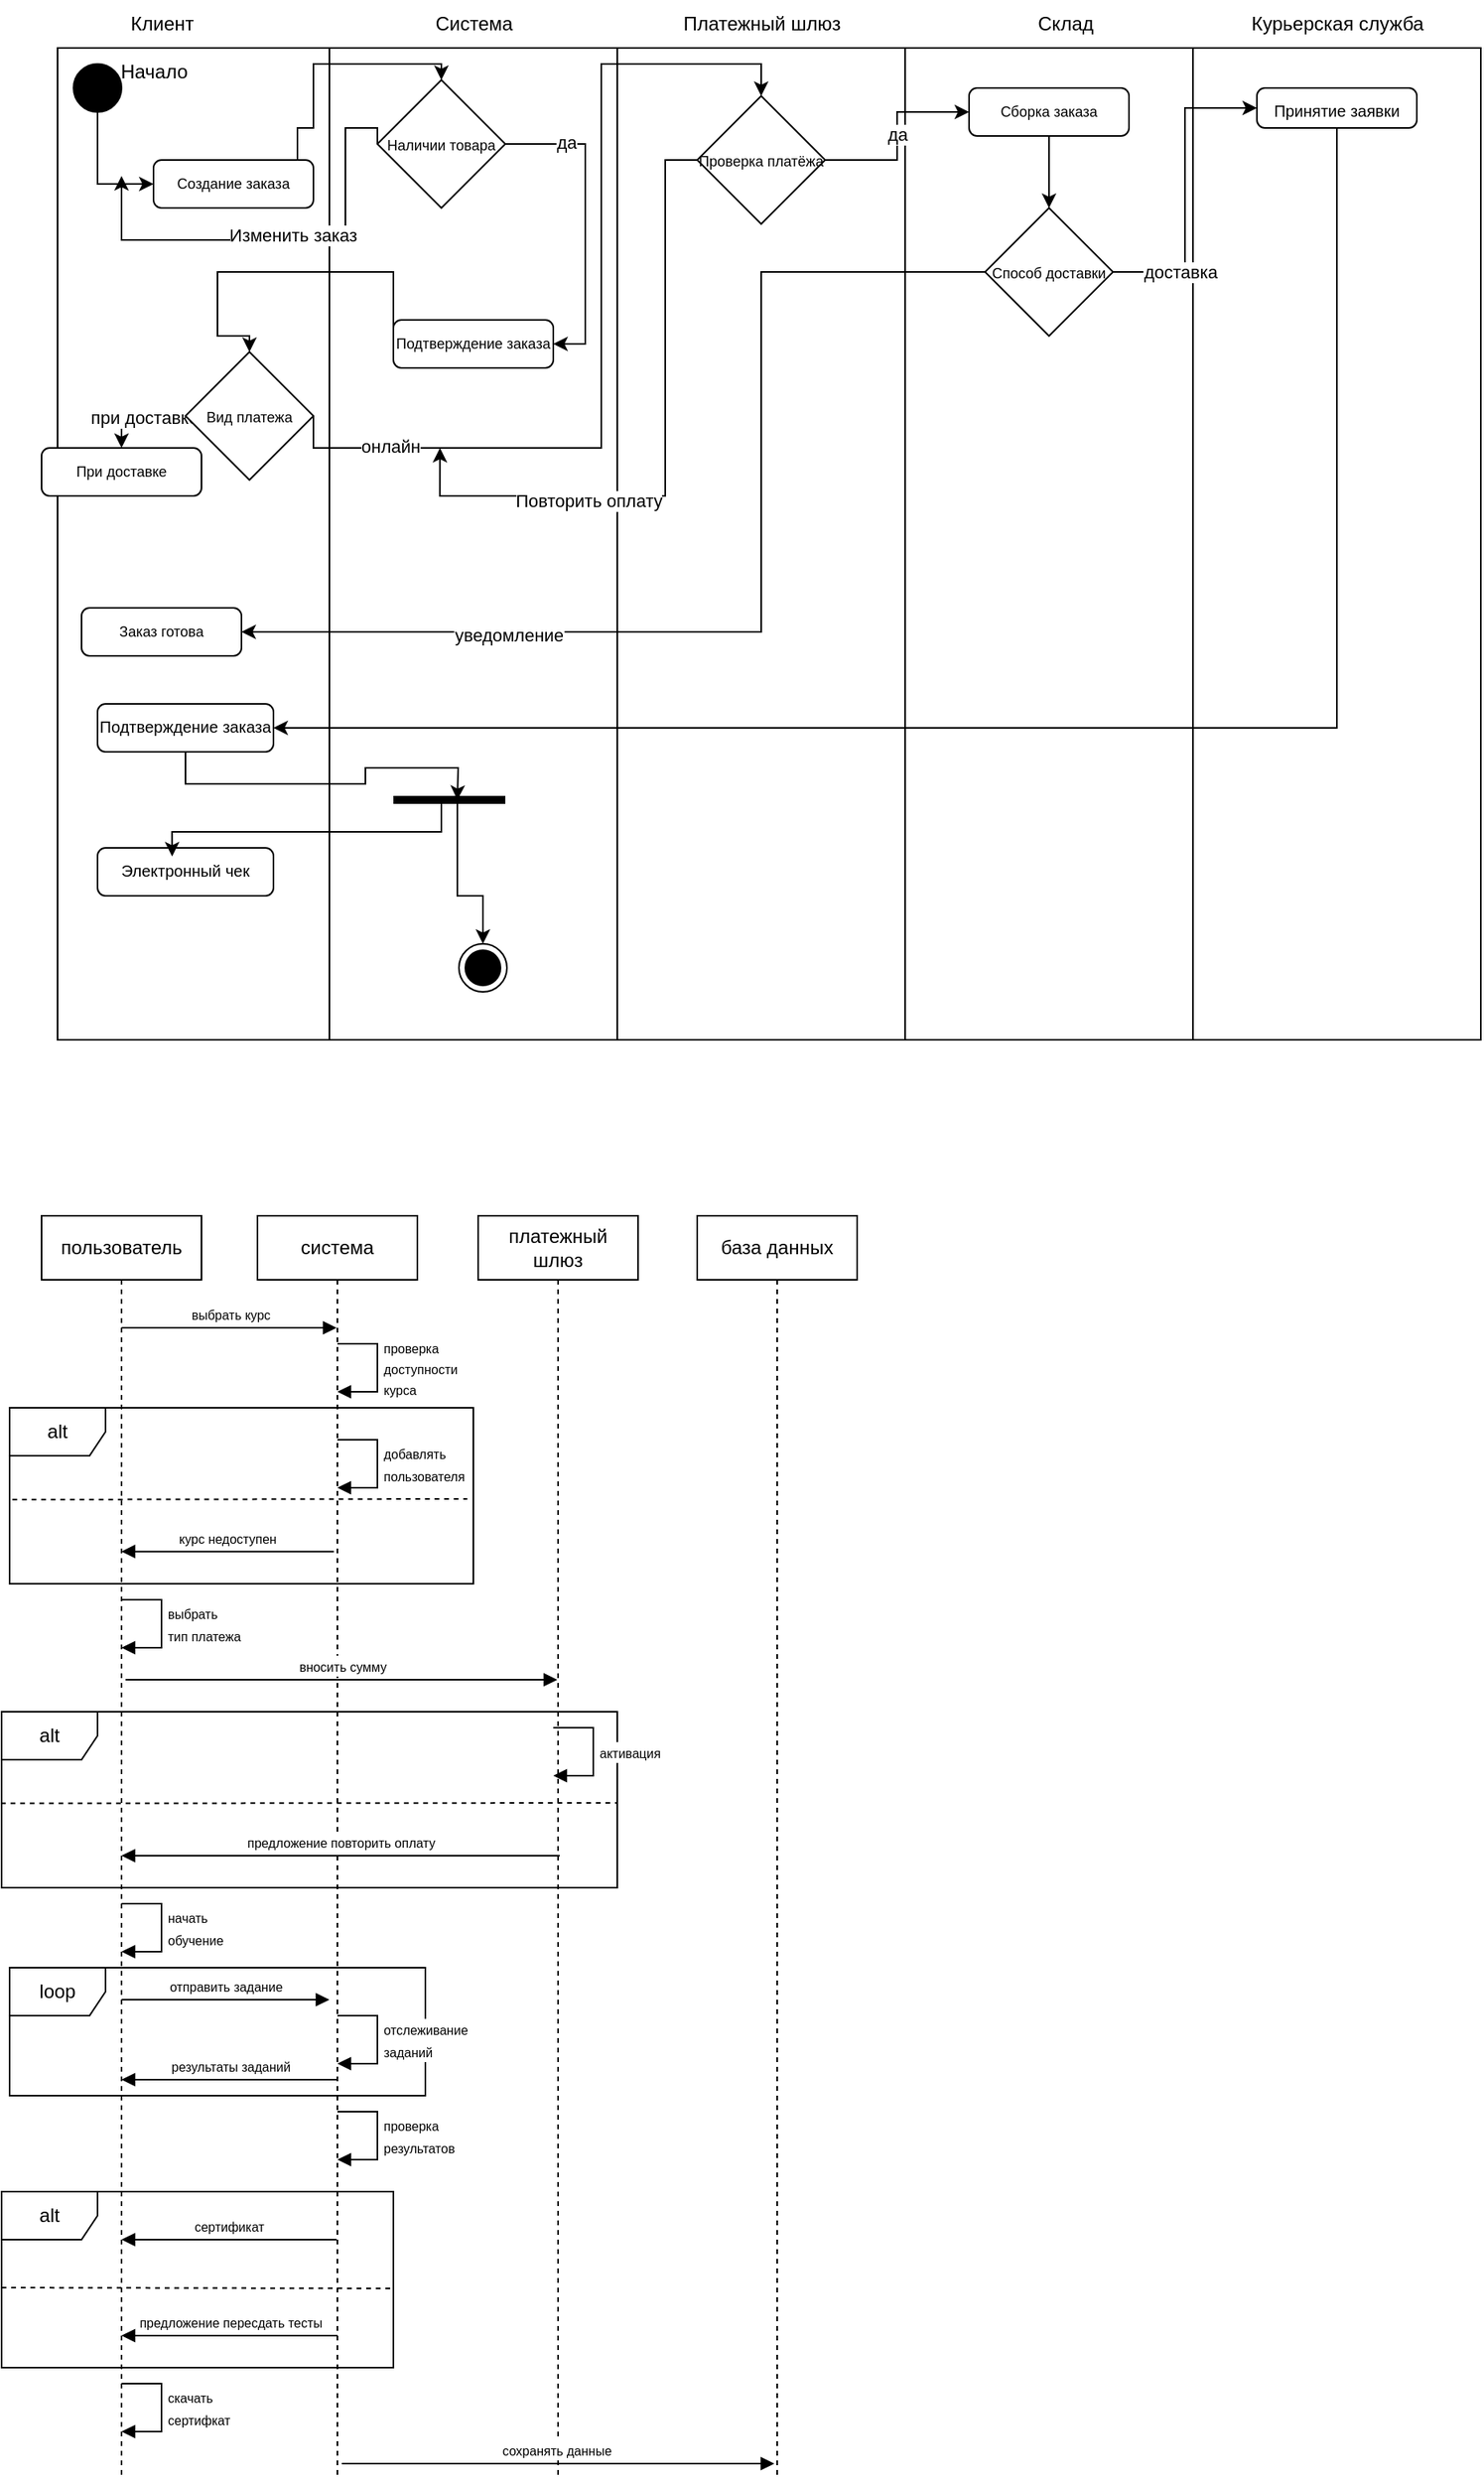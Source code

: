 <mxfile version="25.0.3">
  <diagram name="Страница — 1" id="w6UIy6SmmdJBP-90Wufn">
    <mxGraphModel dx="2160" dy="1171" grid="1" gridSize="10" guides="1" tooltips="1" connect="1" arrows="1" fold="1" page="1" pageScale="1" pageWidth="827" pageHeight="1169" math="0" shadow="0">
      <root>
        <mxCell id="0" />
        <mxCell id="1" parent="0" />
        <mxCell id="D57-E26kunQoxDbnnpF6-10" value="" style="html=1;align=center;verticalAlign=middle;dashed=0;whiteSpace=wrap;" parent="1" vertex="1">
          <mxGeometry x="50" y="40" width="180" height="620" as="geometry" />
        </mxCell>
        <mxCell id="D57-E26kunQoxDbnnpF6-23" style="edgeStyle=orthogonalEdgeStyle;rounded=0;orthogonalLoop=1;jettySize=auto;html=1;exitX=0.5;exitY=1;exitDx=0;exitDy=0;entryX=0;entryY=0.5;entryDx=0;entryDy=0;" parent="1" source="D57-E26kunQoxDbnnpF6-11" target="D57-E26kunQoxDbnnpF6-22" edge="1">
          <mxGeometry relative="1" as="geometry" />
        </mxCell>
        <mxCell id="D57-E26kunQoxDbnnpF6-11" value="" style="ellipse;fillColor=strokeColor;html=1;" parent="1" vertex="1">
          <mxGeometry x="60" y="50" width="30" height="30" as="geometry" />
        </mxCell>
        <mxCell id="D57-E26kunQoxDbnnpF6-13" value="" style="html=1;align=center;verticalAlign=middle;dashed=0;whiteSpace=wrap;" parent="1" vertex="1">
          <mxGeometry x="220" y="40" width="180" height="620" as="geometry" />
        </mxCell>
        <mxCell id="D57-E26kunQoxDbnnpF6-14" value="" style="html=1;align=center;verticalAlign=middle;dashed=0;whiteSpace=wrap;" parent="1" vertex="1">
          <mxGeometry x="580" y="40" width="180" height="620" as="geometry" />
        </mxCell>
        <mxCell id="D57-E26kunQoxDbnnpF6-15" value="" style="html=1;align=center;verticalAlign=middle;dashed=0;whiteSpace=wrap;" parent="1" vertex="1">
          <mxGeometry x="400" y="40" width="180" height="620" as="geometry" />
        </mxCell>
        <mxCell id="D57-E26kunQoxDbnnpF6-16" value="" style="html=1;align=center;verticalAlign=middle;dashed=0;whiteSpace=wrap;" parent="1" vertex="1">
          <mxGeometry x="760" y="40" width="180" height="620" as="geometry" />
        </mxCell>
        <mxCell id="D57-E26kunQoxDbnnpF6-17" value="Клиент" style="text;html=1;align=center;verticalAlign=middle;resizable=0;points=[];autosize=1;strokeColor=none;fillColor=none;" parent="1" vertex="1">
          <mxGeometry x="85" y="10" width="60" height="30" as="geometry" />
        </mxCell>
        <mxCell id="D57-E26kunQoxDbnnpF6-18" value="Система" style="text;html=1;align=center;verticalAlign=middle;resizable=0;points=[];autosize=1;strokeColor=none;fillColor=none;" parent="1" vertex="1">
          <mxGeometry x="275" y="10" width="70" height="30" as="geometry" />
        </mxCell>
        <mxCell id="D57-E26kunQoxDbnnpF6-19" value="Склад" style="text;html=1;align=center;verticalAlign=middle;resizable=0;points=[];autosize=1;strokeColor=none;fillColor=none;" parent="1" vertex="1">
          <mxGeometry x="650" y="10" width="60" height="30" as="geometry" />
        </mxCell>
        <mxCell id="D57-E26kunQoxDbnnpF6-20" value="Платежный шлюз" style="text;html=1;align=center;verticalAlign=middle;resizable=0;points=[];autosize=1;strokeColor=none;fillColor=none;" parent="1" vertex="1">
          <mxGeometry x="430" y="10" width="120" height="30" as="geometry" />
        </mxCell>
        <mxCell id="D57-E26kunQoxDbnnpF6-21" value="Курьерская служба" style="text;html=1;align=center;verticalAlign=middle;resizable=0;points=[];autosize=1;strokeColor=none;fillColor=none;" parent="1" vertex="1">
          <mxGeometry x="785" y="10" width="130" height="30" as="geometry" />
        </mxCell>
        <mxCell id="D57-E26kunQoxDbnnpF6-26" style="edgeStyle=orthogonalEdgeStyle;rounded=0;orthogonalLoop=1;jettySize=auto;html=1;exitX=1;exitY=0.5;exitDx=0;exitDy=0;entryX=0.5;entryY=0;entryDx=0;entryDy=0;" parent="1" source="D57-E26kunQoxDbnnpF6-22" target="D57-E26kunQoxDbnnpF6-25" edge="1">
          <mxGeometry relative="1" as="geometry">
            <Array as="points">
              <mxPoint x="200" y="125" />
              <mxPoint x="200" y="90" />
              <mxPoint x="210" y="90" />
              <mxPoint x="210" y="50" />
            </Array>
          </mxGeometry>
        </mxCell>
        <mxCell id="D57-E26kunQoxDbnnpF6-22" value="&lt;font style=&quot;font-size: 9px;&quot;&gt;Создание заказа&lt;/font&gt;" style="html=1;align=center;verticalAlign=top;rounded=1;absoluteArcSize=1;arcSize=10;dashed=0;whiteSpace=wrap;" parent="1" vertex="1">
          <mxGeometry x="110" y="110" width="100" height="30" as="geometry" />
        </mxCell>
        <mxCell id="D57-E26kunQoxDbnnpF6-29" style="edgeStyle=orthogonalEdgeStyle;rounded=0;orthogonalLoop=1;jettySize=auto;html=1;exitX=0;exitY=0.5;exitDx=0;exitDy=0;" parent="1" source="D57-E26kunQoxDbnnpF6-25" edge="1">
          <mxGeometry relative="1" as="geometry">
            <mxPoint x="90" y="120" as="targetPoint" />
            <Array as="points">
              <mxPoint x="230" y="90" />
              <mxPoint x="230" y="160" />
              <mxPoint x="90" y="160" />
            </Array>
          </mxGeometry>
        </mxCell>
        <mxCell id="D57-E26kunQoxDbnnpF6-31" value="Изменить заказ" style="edgeLabel;html=1;align=center;verticalAlign=middle;resizable=0;points=[];" parent="D57-E26kunQoxDbnnpF6-29" vertex="1" connectable="0">
          <mxGeometry x="-0.05" y="-3" relative="1" as="geometry">
            <mxPoint as="offset" />
          </mxGeometry>
        </mxCell>
        <mxCell id="D57-E26kunQoxDbnnpF6-34" style="edgeStyle=orthogonalEdgeStyle;rounded=0;orthogonalLoop=1;jettySize=auto;html=1;exitX=1;exitY=0.5;exitDx=0;exitDy=0;entryX=1;entryY=0.5;entryDx=0;entryDy=0;" parent="1" source="D57-E26kunQoxDbnnpF6-25" target="D57-E26kunQoxDbnnpF6-33" edge="1">
          <mxGeometry relative="1" as="geometry" />
        </mxCell>
        <mxCell id="D57-E26kunQoxDbnnpF6-35" value="да" style="edgeLabel;html=1;align=center;verticalAlign=middle;resizable=0;points=[];" parent="D57-E26kunQoxDbnnpF6-34" vertex="1" connectable="0">
          <mxGeometry x="-0.609" y="1" relative="1" as="geometry">
            <mxPoint as="offset" />
          </mxGeometry>
        </mxCell>
        <mxCell id="D57-E26kunQoxDbnnpF6-25" value="&lt;font style=&quot;font-size: 9px;&quot;&gt;Наличии товара&lt;/font&gt;" style="rhombus;whiteSpace=wrap;html=1;" parent="1" vertex="1">
          <mxGeometry x="250" y="60" width="80" height="80" as="geometry" />
        </mxCell>
        <mxCell id="D57-E26kunQoxDbnnpF6-40" style="edgeStyle=orthogonalEdgeStyle;rounded=0;orthogonalLoop=1;jettySize=auto;html=1;exitX=0;exitY=0.5;exitDx=0;exitDy=0;entryX=0.5;entryY=0;entryDx=0;entryDy=0;" parent="1" source="D57-E26kunQoxDbnnpF6-33" target="D57-E26kunQoxDbnnpF6-43" edge="1">
          <mxGeometry relative="1" as="geometry">
            <mxPoint x="160" y="210" as="targetPoint" />
            <Array as="points">
              <mxPoint x="260" y="180" />
              <mxPoint x="150" y="180" />
              <mxPoint x="150" y="220" />
            </Array>
          </mxGeometry>
        </mxCell>
        <mxCell id="D57-E26kunQoxDbnnpF6-33" value="&lt;font style=&quot;font-size: 9px;&quot;&gt;Подтверждение заказа&lt;/font&gt;" style="html=1;align=center;verticalAlign=top;rounded=1;absoluteArcSize=1;arcSize=10;dashed=0;whiteSpace=wrap;" parent="1" vertex="1">
          <mxGeometry x="260" y="210" width="100" height="30" as="geometry" />
        </mxCell>
        <mxCell id="D57-E26kunQoxDbnnpF6-44" style="edgeStyle=orthogonalEdgeStyle;rounded=0;orthogonalLoop=1;jettySize=auto;html=1;exitX=1;exitY=0.5;exitDx=0;exitDy=0;entryX=0.5;entryY=0;entryDx=0;entryDy=0;" parent="1" source="D57-E26kunQoxDbnnpF6-43" target="D57-E26kunQoxDbnnpF6-46" edge="1">
          <mxGeometry relative="1" as="geometry">
            <mxPoint x="440" y="65" as="targetPoint" />
            <Array as="points">
              <mxPoint x="390" y="290" />
              <mxPoint x="390" y="50" />
              <mxPoint x="490" y="50" />
            </Array>
          </mxGeometry>
        </mxCell>
        <mxCell id="D57-E26kunQoxDbnnpF6-45" value="онлайн" style="edgeLabel;html=1;align=center;verticalAlign=middle;resizable=0;points=[];" parent="D57-E26kunQoxDbnnpF6-44" vertex="1" connectable="0">
          <mxGeometry x="-0.759" y="1" relative="1" as="geometry">
            <mxPoint as="offset" />
          </mxGeometry>
        </mxCell>
        <mxCell id="D57-E26kunQoxDbnnpF6-64" style="edgeStyle=orthogonalEdgeStyle;rounded=0;orthogonalLoop=1;jettySize=auto;html=1;exitX=0;exitY=0.5;exitDx=0;exitDy=0;entryX=0.5;entryY=0;entryDx=0;entryDy=0;" parent="1" source="D57-E26kunQoxDbnnpF6-43" target="D57-E26kunQoxDbnnpF6-63" edge="1">
          <mxGeometry relative="1" as="geometry" />
        </mxCell>
        <mxCell id="D57-E26kunQoxDbnnpF6-65" value="при доставке" style="edgeLabel;html=1;align=center;verticalAlign=middle;resizable=0;points=[];" parent="D57-E26kunQoxDbnnpF6-64" vertex="1" connectable="0">
          <mxGeometry x="-0.132" y="1" relative="1" as="geometry">
            <mxPoint as="offset" />
          </mxGeometry>
        </mxCell>
        <mxCell id="D57-E26kunQoxDbnnpF6-43" value="&lt;font style=&quot;font-size: 9px;&quot;&gt;Вид платежа&lt;/font&gt;" style="rhombus;whiteSpace=wrap;html=1;" parent="1" vertex="1">
          <mxGeometry x="130" y="230" width="80" height="80" as="geometry" />
        </mxCell>
        <mxCell id="D57-E26kunQoxDbnnpF6-49" style="edgeStyle=orthogonalEdgeStyle;rounded=0;orthogonalLoop=1;jettySize=auto;html=1;exitX=0;exitY=0.5;exitDx=0;exitDy=0;" parent="1" source="D57-E26kunQoxDbnnpF6-46" edge="1">
          <mxGeometry relative="1" as="geometry">
            <mxPoint x="289.13" y="290" as="targetPoint" />
            <Array as="points">
              <mxPoint x="430" y="110" />
              <mxPoint x="430" y="320" />
              <mxPoint x="289" y="320" />
            </Array>
          </mxGeometry>
        </mxCell>
        <mxCell id="D57-E26kunQoxDbnnpF6-50" value="Повторить оплату" style="edgeLabel;html=1;align=center;verticalAlign=middle;resizable=0;points=[];" parent="D57-E26kunQoxDbnnpF6-49" vertex="1" connectable="0">
          <mxGeometry x="0.389" y="3" relative="1" as="geometry">
            <mxPoint as="offset" />
          </mxGeometry>
        </mxCell>
        <mxCell id="D57-E26kunQoxDbnnpF6-52" style="edgeStyle=orthogonalEdgeStyle;rounded=0;orthogonalLoop=1;jettySize=auto;html=1;exitX=1;exitY=0.5;exitDx=0;exitDy=0;entryX=0;entryY=0.5;entryDx=0;entryDy=0;" parent="1" source="D57-E26kunQoxDbnnpF6-46" target="D57-E26kunQoxDbnnpF6-51" edge="1">
          <mxGeometry relative="1" as="geometry" />
        </mxCell>
        <mxCell id="D57-E26kunQoxDbnnpF6-53" value="да" style="edgeLabel;html=1;align=center;verticalAlign=middle;resizable=0;points=[];" parent="D57-E26kunQoxDbnnpF6-52" vertex="1" connectable="0">
          <mxGeometry x="0.019" relative="1" as="geometry">
            <mxPoint as="offset" />
          </mxGeometry>
        </mxCell>
        <mxCell id="D57-E26kunQoxDbnnpF6-46" value="&lt;font style=&quot;font-size: 9px;&quot;&gt;Проверка платёжа&lt;/font&gt;" style="rhombus;whiteSpace=wrap;html=1;" parent="1" vertex="1">
          <mxGeometry x="450" y="70" width="80" height="80" as="geometry" />
        </mxCell>
        <mxCell id="D57-E26kunQoxDbnnpF6-57" style="edgeStyle=orthogonalEdgeStyle;rounded=0;orthogonalLoop=1;jettySize=auto;html=1;exitX=0.5;exitY=1;exitDx=0;exitDy=0;entryX=0.5;entryY=0;entryDx=0;entryDy=0;" parent="1" source="D57-E26kunQoxDbnnpF6-51" target="D57-E26kunQoxDbnnpF6-56" edge="1">
          <mxGeometry relative="1" as="geometry" />
        </mxCell>
        <mxCell id="D57-E26kunQoxDbnnpF6-51" value="&lt;font style=&quot;font-size: 9px;&quot;&gt;Сборка заказа&lt;/font&gt;" style="html=1;align=center;verticalAlign=top;rounded=1;absoluteArcSize=1;arcSize=10;dashed=0;whiteSpace=wrap;" parent="1" vertex="1">
          <mxGeometry x="620" y="65" width="100" height="30" as="geometry" />
        </mxCell>
        <mxCell id="D57-E26kunQoxDbnnpF6-59" style="edgeStyle=orthogonalEdgeStyle;rounded=0;orthogonalLoop=1;jettySize=auto;html=1;exitX=1;exitY=0.5;exitDx=0;exitDy=0;entryX=0;entryY=0.5;entryDx=0;entryDy=0;" parent="1" source="D57-E26kunQoxDbnnpF6-56" target="D57-E26kunQoxDbnnpF6-58" edge="1">
          <mxGeometry relative="1" as="geometry" />
        </mxCell>
        <mxCell id="D57-E26kunQoxDbnnpF6-60" value="доставка" style="edgeLabel;html=1;align=center;verticalAlign=middle;resizable=0;points=[];" parent="D57-E26kunQoxDbnnpF6-59" vertex="1" connectable="0">
          <mxGeometry x="-0.526" y="3" relative="1" as="geometry">
            <mxPoint as="offset" />
          </mxGeometry>
        </mxCell>
        <mxCell id="D57-E26kunQoxDbnnpF6-69" style="edgeStyle=orthogonalEdgeStyle;rounded=0;orthogonalLoop=1;jettySize=auto;html=1;exitX=0;exitY=0.5;exitDx=0;exitDy=0;entryX=1;entryY=0.5;entryDx=0;entryDy=0;" parent="1" source="D57-E26kunQoxDbnnpF6-56" target="D57-E26kunQoxDbnnpF6-67" edge="1">
          <mxGeometry relative="1" as="geometry">
            <Array as="points">
              <mxPoint x="490" y="180" />
              <mxPoint x="490" y="405" />
            </Array>
          </mxGeometry>
        </mxCell>
        <mxCell id="D57-E26kunQoxDbnnpF6-70" value="уведомление" style="edgeLabel;html=1;align=center;verticalAlign=middle;resizable=0;points=[];" parent="D57-E26kunQoxDbnnpF6-69" vertex="1" connectable="0">
          <mxGeometry x="0.517" y="2" relative="1" as="geometry">
            <mxPoint as="offset" />
          </mxGeometry>
        </mxCell>
        <mxCell id="D57-E26kunQoxDbnnpF6-56" value="&lt;font style=&quot;font-size: 9px;&quot;&gt;Способ доставки&lt;/font&gt;" style="rhombus;whiteSpace=wrap;html=1;" parent="1" vertex="1">
          <mxGeometry x="630" y="140" width="80" height="80" as="geometry" />
        </mxCell>
        <mxCell id="D57-E26kunQoxDbnnpF6-77" style="edgeStyle=orthogonalEdgeStyle;rounded=0;orthogonalLoop=1;jettySize=auto;html=1;exitX=0.5;exitY=1;exitDx=0;exitDy=0;entryX=1;entryY=0.5;entryDx=0;entryDy=0;" parent="1" source="D57-E26kunQoxDbnnpF6-58" target="D57-E26kunQoxDbnnpF6-73" edge="1">
          <mxGeometry relative="1" as="geometry" />
        </mxCell>
        <mxCell id="D57-E26kunQoxDbnnpF6-58" value="&lt;font size=&quot;1&quot;&gt;Принятие заявки&lt;/font&gt;" style="html=1;align=center;verticalAlign=top;rounded=1;absoluteArcSize=1;arcSize=10;dashed=0;whiteSpace=wrap;" parent="1" vertex="1">
          <mxGeometry x="800" y="65" width="100" height="25" as="geometry" />
        </mxCell>
        <mxCell id="D57-E26kunQoxDbnnpF6-61" value="Начало" style="text;html=1;align=center;verticalAlign=middle;resizable=0;points=[];autosize=1;strokeColor=none;fillColor=none;" parent="1" vertex="1">
          <mxGeometry x="75" y="40" width="70" height="30" as="geometry" />
        </mxCell>
        <mxCell id="D57-E26kunQoxDbnnpF6-63" value="&lt;font style=&quot;font-size: 9px;&quot;&gt;При доставке&lt;/font&gt;" style="html=1;align=center;verticalAlign=top;rounded=1;absoluteArcSize=1;arcSize=10;dashed=0;whiteSpace=wrap;" parent="1" vertex="1">
          <mxGeometry x="40" y="290" width="100" height="30" as="geometry" />
        </mxCell>
        <mxCell id="D57-E26kunQoxDbnnpF6-67" value="&lt;font style=&quot;font-size: 9px;&quot;&gt;Заказ готова&lt;/font&gt;" style="html=1;align=center;verticalAlign=top;rounded=1;absoluteArcSize=1;arcSize=10;dashed=0;whiteSpace=wrap;" parent="1" vertex="1">
          <mxGeometry x="65" y="390" width="100" height="30" as="geometry" />
        </mxCell>
        <mxCell id="D57-E26kunQoxDbnnpF6-80" style="edgeStyle=orthogonalEdgeStyle;rounded=0;orthogonalLoop=1;jettySize=auto;html=1;exitX=0.5;exitY=1;exitDx=0;exitDy=0;" parent="1" source="D57-E26kunQoxDbnnpF6-73" edge="1">
          <mxGeometry relative="1" as="geometry">
            <mxPoint x="300" y="510" as="targetPoint" />
          </mxGeometry>
        </mxCell>
        <mxCell id="D57-E26kunQoxDbnnpF6-73" value="&lt;font size=&quot;1&quot;&gt;Подтверждение заказа&lt;/font&gt;" style="html=1;align=center;verticalAlign=top;rounded=1;absoluteArcSize=1;arcSize=10;dashed=0;whiteSpace=wrap;" parent="1" vertex="1">
          <mxGeometry x="75" y="450" width="110" height="30" as="geometry" />
        </mxCell>
        <mxCell id="D57-E26kunQoxDbnnpF6-79" value="" style="endArrow=none;startArrow=none;endFill=0;startFill=0;endSize=8;html=1;verticalAlign=bottom;labelBackgroundColor=none;strokeWidth=5;rounded=0;" parent="1" edge="1">
          <mxGeometry width="160" relative="1" as="geometry">
            <mxPoint x="260" y="510" as="sourcePoint" />
            <mxPoint x="330" y="510" as="targetPoint" />
          </mxGeometry>
        </mxCell>
        <mxCell id="D57-E26kunQoxDbnnpF6-81" value="&lt;font size=&quot;1&quot;&gt;Электронный чек&lt;/font&gt;" style="html=1;align=center;verticalAlign=top;rounded=1;absoluteArcSize=1;arcSize=10;dashed=0;whiteSpace=wrap;" parent="1" vertex="1">
          <mxGeometry x="75" y="540" width="110" height="30" as="geometry" />
        </mxCell>
        <mxCell id="D57-E26kunQoxDbnnpF6-82" style="edgeStyle=orthogonalEdgeStyle;rounded=0;orthogonalLoop=1;jettySize=auto;html=1;entryX=0.424;entryY=0.178;entryDx=0;entryDy=0;entryPerimeter=0;" parent="1" target="D57-E26kunQoxDbnnpF6-81" edge="1">
          <mxGeometry relative="1" as="geometry">
            <mxPoint x="310" y="520" as="targetPoint" />
            <mxPoint x="290" y="510" as="sourcePoint" />
            <Array as="points">
              <mxPoint x="290" y="530" />
              <mxPoint x="122" y="530" />
            </Array>
          </mxGeometry>
        </mxCell>
        <mxCell id="D57-E26kunQoxDbnnpF6-83" value="" style="ellipse;html=1;shape=endState;fillColor=strokeColor;" parent="1" vertex="1">
          <mxGeometry x="301" y="600" width="30" height="30" as="geometry" />
        </mxCell>
        <mxCell id="D57-E26kunQoxDbnnpF6-84" style="edgeStyle=orthogonalEdgeStyle;rounded=0;orthogonalLoop=1;jettySize=auto;html=1;entryX=0.5;entryY=0;entryDx=0;entryDy=0;" parent="1" target="D57-E26kunQoxDbnnpF6-83" edge="1">
          <mxGeometry relative="1" as="geometry">
            <mxPoint x="132" y="555" as="targetPoint" />
            <mxPoint x="316" y="510" as="sourcePoint" />
            <Array as="points">
              <mxPoint x="300" y="510" />
              <mxPoint x="300" y="570" />
              <mxPoint x="316" y="570" />
            </Array>
          </mxGeometry>
        </mxCell>
        <mxCell id="HVMt_QrWiglbx-ISHmp0-1" value="пользователь" style="shape=umlLifeline;perimeter=lifelinePerimeter;whiteSpace=wrap;html=1;container=1;dropTarget=0;collapsible=0;recursiveResize=0;outlineConnect=0;portConstraint=eastwest;newEdgeStyle={&quot;curved&quot;:0,&quot;rounded&quot;:0};" vertex="1" parent="1">
          <mxGeometry x="40" y="770" width="100" height="790" as="geometry" />
        </mxCell>
        <mxCell id="HVMt_QrWiglbx-ISHmp0-2" value="система" style="shape=umlLifeline;perimeter=lifelinePerimeter;whiteSpace=wrap;html=1;container=1;dropTarget=0;collapsible=0;recursiveResize=0;outlineConnect=0;portConstraint=eastwest;newEdgeStyle={&quot;curved&quot;:0,&quot;rounded&quot;:0};" vertex="1" parent="1">
          <mxGeometry x="175" y="770" width="100" height="790" as="geometry" />
        </mxCell>
        <mxCell id="HVMt_QrWiglbx-ISHmp0-3" value="платежный&lt;br&gt;шлюз" style="shape=umlLifeline;perimeter=lifelinePerimeter;whiteSpace=wrap;html=1;container=1;dropTarget=0;collapsible=0;recursiveResize=0;outlineConnect=0;portConstraint=eastwest;newEdgeStyle={&quot;curved&quot;:0,&quot;rounded&quot;:0};" vertex="1" parent="1">
          <mxGeometry x="313" y="770" width="100" height="790" as="geometry" />
        </mxCell>
        <mxCell id="HVMt_QrWiglbx-ISHmp0-4" value="база данных" style="shape=umlLifeline;perimeter=lifelinePerimeter;whiteSpace=wrap;html=1;container=1;dropTarget=0;collapsible=0;recursiveResize=0;outlineConnect=0;portConstraint=eastwest;newEdgeStyle={&quot;curved&quot;:0,&quot;rounded&quot;:0};" vertex="1" parent="1">
          <mxGeometry x="450" y="770" width="100" height="790" as="geometry" />
        </mxCell>
        <mxCell id="HVMt_QrWiglbx-ISHmp0-5" value="&lt;font style=&quot;font-size: 8px;&quot;&gt;выбрать курс&lt;/font&gt;" style="html=1;verticalAlign=bottom;endArrow=block;curved=0;rounded=0;" edge="1" parent="1" target="HVMt_QrWiglbx-ISHmp0-2">
          <mxGeometry width="80" relative="1" as="geometry">
            <mxPoint x="90" y="840" as="sourcePoint" />
            <mxPoint x="170" y="840" as="targetPoint" />
          </mxGeometry>
        </mxCell>
        <mxCell id="HVMt_QrWiglbx-ISHmp0-8" value="&lt;font style=&quot;font-size: 8px;&quot;&gt;проверка&lt;br&gt;доступности&amp;nbsp;&lt;br&gt;курса&lt;/font&gt;" style="html=1;align=left;spacingLeft=2;endArrow=block;rounded=0;edgeStyle=orthogonalEdgeStyle;curved=0;rounded=0;" edge="1" parent="1">
          <mxGeometry relative="1" as="geometry">
            <mxPoint x="225" y="850" as="sourcePoint" />
            <Array as="points">
              <mxPoint x="250" y="850" />
              <mxPoint x="250" y="880" />
            </Array>
            <mxPoint x="225" y="880" as="targetPoint" />
          </mxGeometry>
        </mxCell>
        <mxCell id="HVMt_QrWiglbx-ISHmp0-9" value="alt" style="shape=umlFrame;whiteSpace=wrap;html=1;pointerEvents=0;" vertex="1" parent="1">
          <mxGeometry x="20" y="890" width="290" height="110" as="geometry" />
        </mxCell>
        <mxCell id="HVMt_QrWiglbx-ISHmp0-10" value="" style="endArrow=none;endSize=12;dashed=1;html=1;rounded=0;entryX=0.987;entryY=0.518;entryDx=0;entryDy=0;entryPerimeter=0;endFill=0;exitX=0.006;exitY=0.522;exitDx=0;exitDy=0;exitPerimeter=0;" edge="1" parent="1" source="HVMt_QrWiglbx-ISHmp0-9" target="HVMt_QrWiglbx-ISHmp0-9">
          <mxGeometry width="160" relative="1" as="geometry">
            <mxPoint x="20" y="1010" as="sourcePoint" />
            <mxPoint x="180" y="1010" as="targetPoint" />
          </mxGeometry>
        </mxCell>
        <mxCell id="HVMt_QrWiglbx-ISHmp0-12" value="&lt;span style=&quot;font-size: 8px;&quot;&gt;добавлять&lt;br&gt;пользователя&lt;/span&gt;" style="html=1;align=left;spacingLeft=2;endArrow=block;rounded=0;edgeStyle=orthogonalEdgeStyle;curved=0;rounded=0;" edge="1" parent="1">
          <mxGeometry relative="1" as="geometry">
            <mxPoint x="224.98" y="910" as="sourcePoint" />
            <Array as="points">
              <mxPoint x="249.98" y="910" />
              <mxPoint x="249.98" y="940" />
            </Array>
            <mxPoint x="224.98" y="940" as="targetPoint" />
          </mxGeometry>
        </mxCell>
        <mxCell id="HVMt_QrWiglbx-ISHmp0-13" value="&lt;font style=&quot;font-size: 8px;&quot;&gt;курс недоступен&lt;/font&gt;" style="html=1;verticalAlign=bottom;endArrow=block;curved=0;rounded=0;" edge="1" parent="1">
          <mxGeometry width="80" relative="1" as="geometry">
            <mxPoint x="222.8" y="979.85" as="sourcePoint" />
            <mxPoint x="90.001" y="979.85" as="targetPoint" />
          </mxGeometry>
        </mxCell>
        <mxCell id="HVMt_QrWiglbx-ISHmp0-14" value="&lt;span style=&quot;font-size: 8px;&quot;&gt;выбрать&amp;nbsp;&lt;/span&gt;&lt;div&gt;&lt;span style=&quot;font-size: 8px;&quot;&gt;тип платежа&lt;/span&gt;&lt;/div&gt;" style="html=1;align=left;spacingLeft=2;endArrow=block;rounded=0;edgeStyle=orthogonalEdgeStyle;curved=0;rounded=0;" edge="1" parent="1">
          <mxGeometry relative="1" as="geometry">
            <mxPoint x="90" y="1010" as="sourcePoint" />
            <Array as="points">
              <mxPoint x="115.0" y="1010" />
              <mxPoint x="115.0" y="1040" />
            </Array>
            <mxPoint x="90" y="1040" as="targetPoint" />
          </mxGeometry>
        </mxCell>
        <mxCell id="HVMt_QrWiglbx-ISHmp0-16" value="&lt;span style=&quot;font-size: 8px;&quot;&gt;вносить сумму&lt;/span&gt;" style="html=1;verticalAlign=bottom;endArrow=block;curved=0;rounded=0;" edge="1" parent="1" target="HVMt_QrWiglbx-ISHmp0-3">
          <mxGeometry width="80" relative="1" as="geometry">
            <mxPoint x="92.5" y="1060" as="sourcePoint" />
            <mxPoint x="227.5" y="1060" as="targetPoint" />
          </mxGeometry>
        </mxCell>
        <mxCell id="HVMt_QrWiglbx-ISHmp0-17" value="alt" style="shape=umlFrame;whiteSpace=wrap;html=1;pointerEvents=0;" vertex="1" parent="1">
          <mxGeometry x="15" y="1080" width="385" height="110" as="geometry" />
        </mxCell>
        <mxCell id="HVMt_QrWiglbx-ISHmp0-18" value="&lt;span style=&quot;font-size: 8px;&quot;&gt;активация&lt;/span&gt;" style="html=1;align=left;spacingLeft=2;endArrow=block;rounded=0;edgeStyle=orthogonalEdgeStyle;curved=0;rounded=0;" edge="1" parent="1">
          <mxGeometry relative="1" as="geometry">
            <mxPoint x="360" y="1090" as="sourcePoint" />
            <Array as="points">
              <mxPoint x="385" y="1090" />
              <mxPoint x="385" y="1120" />
            </Array>
            <mxPoint x="360" y="1120" as="targetPoint" />
          </mxGeometry>
        </mxCell>
        <mxCell id="HVMt_QrWiglbx-ISHmp0-19" value="&lt;font style=&quot;font-size: 8px;&quot;&gt;предложение повторить оплату&lt;/font&gt;" style="html=1;verticalAlign=bottom;endArrow=block;curved=0;rounded=0;" edge="1" parent="1" target="HVMt_QrWiglbx-ISHmp0-1">
          <mxGeometry width="80" relative="1" as="geometry">
            <mxPoint x="364" y="1170" as="sourcePoint" />
            <mxPoint x="94" y="1170" as="targetPoint" />
          </mxGeometry>
        </mxCell>
        <mxCell id="HVMt_QrWiglbx-ISHmp0-20" value="" style="endArrow=none;endSize=12;dashed=1;html=1;rounded=0;endFill=0;exitX=-0.001;exitY=0.521;exitDx=0;exitDy=0;exitPerimeter=0;" edge="1" parent="1" source="HVMt_QrWiglbx-ISHmp0-17">
          <mxGeometry width="160" relative="1" as="geometry">
            <mxPoint x="116" y="1134.64" as="sourcePoint" />
            <mxPoint x="400" y="1137" as="targetPoint" />
          </mxGeometry>
        </mxCell>
        <mxCell id="HVMt_QrWiglbx-ISHmp0-21" value="&lt;span style=&quot;font-size: 8px;&quot;&gt;начать&lt;/span&gt;&lt;div&gt;&lt;span style=&quot;font-size: 8px;&quot;&gt;обучение&lt;/span&gt;&lt;/div&gt;" style="html=1;align=left;spacingLeft=2;endArrow=block;rounded=0;edgeStyle=orthogonalEdgeStyle;curved=0;rounded=0;" edge="1" parent="1">
          <mxGeometry relative="1" as="geometry">
            <mxPoint x="90" y="1200" as="sourcePoint" />
            <Array as="points">
              <mxPoint x="115.0" y="1200" />
              <mxPoint x="115.0" y="1230" />
            </Array>
            <mxPoint x="90" y="1230" as="targetPoint" />
          </mxGeometry>
        </mxCell>
        <mxCell id="HVMt_QrWiglbx-ISHmp0-23" value="&lt;span style=&quot;font-size: 8px;&quot;&gt;отправить задание&lt;/span&gt;" style="html=1;verticalAlign=bottom;endArrow=block;curved=0;rounded=0;" edge="1" parent="1">
          <mxGeometry width="80" relative="1" as="geometry">
            <mxPoint x="90" y="1260" as="sourcePoint" />
            <mxPoint x="220" y="1260" as="targetPoint" />
          </mxGeometry>
        </mxCell>
        <mxCell id="HVMt_QrWiglbx-ISHmp0-24" value="loop" style="shape=umlFrame;whiteSpace=wrap;html=1;pointerEvents=0;" vertex="1" parent="1">
          <mxGeometry x="20" y="1240" width="260" height="80" as="geometry" />
        </mxCell>
        <mxCell id="HVMt_QrWiglbx-ISHmp0-25" value="&lt;span style=&quot;font-size: 8px;&quot;&gt;отслеживание&amp;nbsp;&lt;br&gt;заданий&lt;/span&gt;" style="html=1;align=left;spacingLeft=2;endArrow=block;rounded=0;edgeStyle=orthogonalEdgeStyle;curved=0;rounded=0;" edge="1" parent="1">
          <mxGeometry relative="1" as="geometry">
            <mxPoint x="225" y="1270" as="sourcePoint" />
            <Array as="points">
              <mxPoint x="250.0" y="1270" />
              <mxPoint x="250.0" y="1300" />
            </Array>
            <mxPoint x="225" y="1300" as="targetPoint" />
          </mxGeometry>
        </mxCell>
        <mxCell id="HVMt_QrWiglbx-ISHmp0-27" value="&lt;span style=&quot;font-size: 8px;&quot;&gt;проверка&lt;br&gt;результатов&lt;/span&gt;" style="html=1;align=left;spacingLeft=2;endArrow=block;rounded=0;edgeStyle=orthogonalEdgeStyle;curved=0;rounded=0;" edge="1" parent="1">
          <mxGeometry relative="1" as="geometry">
            <mxPoint x="225" y="1330" as="sourcePoint" />
            <Array as="points">
              <mxPoint x="250" y="1330" />
              <mxPoint x="250" y="1360" />
            </Array>
            <mxPoint x="225" y="1360" as="targetPoint" />
          </mxGeometry>
        </mxCell>
        <mxCell id="HVMt_QrWiglbx-ISHmp0-29" value="alt" style="shape=umlFrame;whiteSpace=wrap;html=1;pointerEvents=0;" vertex="1" parent="1">
          <mxGeometry x="15" y="1380" width="245" height="110" as="geometry" />
        </mxCell>
        <mxCell id="HVMt_QrWiglbx-ISHmp0-30" value="" style="endArrow=none;endSize=12;dashed=1;html=1;rounded=0;endFill=0;exitX=-0.001;exitY=0.521;exitDx=0;exitDy=0;exitPerimeter=0;entryX=1.004;entryY=0.55;entryDx=0;entryDy=0;entryPerimeter=0;" edge="1" parent="1" target="HVMt_QrWiglbx-ISHmp0-29">
          <mxGeometry width="160" relative="1" as="geometry">
            <mxPoint x="15" y="1440" as="sourcePoint" />
            <mxPoint x="290" y="1440" as="targetPoint" />
          </mxGeometry>
        </mxCell>
        <mxCell id="HVMt_QrWiglbx-ISHmp0-31" value="&lt;font style=&quot;font-size: 8px;&quot;&gt;сертификат&lt;/font&gt;" style="html=1;verticalAlign=bottom;endArrow=block;curved=0;rounded=0;" edge="1" parent="1" source="HVMt_QrWiglbx-ISHmp0-2">
          <mxGeometry width="80" relative="1" as="geometry">
            <mxPoint x="220" y="1410" as="sourcePoint" />
            <mxPoint x="90" y="1410" as="targetPoint" />
          </mxGeometry>
        </mxCell>
        <mxCell id="HVMt_QrWiglbx-ISHmp0-32" value="&lt;font style=&quot;font-size: 8px;&quot;&gt;предложение пересдать тесты&lt;/font&gt;" style="html=1;verticalAlign=bottom;endArrow=block;curved=0;rounded=0;" edge="1" parent="1">
          <mxGeometry width="80" relative="1" as="geometry">
            <mxPoint x="225" y="1470" as="sourcePoint" />
            <mxPoint x="90" y="1470" as="targetPoint" />
          </mxGeometry>
        </mxCell>
        <mxCell id="HVMt_QrWiglbx-ISHmp0-34" value="&lt;font style=&quot;font-size: 8px;&quot;&gt;результаты заданий&lt;/font&gt;" style="html=1;verticalAlign=bottom;endArrow=block;curved=0;rounded=0;" edge="1" parent="1">
          <mxGeometry width="80" relative="1" as="geometry">
            <mxPoint x="225" y="1310" as="sourcePoint" />
            <mxPoint x="90" y="1310" as="targetPoint" />
          </mxGeometry>
        </mxCell>
        <mxCell id="HVMt_QrWiglbx-ISHmp0-35" value="&lt;span style=&quot;font-size: 8px;&quot;&gt;скачать&lt;br&gt;сертифкат&lt;/span&gt;" style="html=1;align=left;spacingLeft=2;endArrow=block;rounded=0;edgeStyle=orthogonalEdgeStyle;curved=0;rounded=0;" edge="1" parent="1">
          <mxGeometry relative="1" as="geometry">
            <mxPoint x="90" y="1500" as="sourcePoint" />
            <Array as="points">
              <mxPoint x="115" y="1500" />
              <mxPoint x="115" y="1530" />
            </Array>
            <mxPoint x="90" y="1530" as="targetPoint" />
            <mxPoint as="offset" />
          </mxGeometry>
        </mxCell>
        <mxCell id="HVMt_QrWiglbx-ISHmp0-36" value="&lt;span style=&quot;font-size: 8px;&quot;&gt;сохранять данные&amp;nbsp;&lt;/span&gt;" style="html=1;verticalAlign=bottom;endArrow=block;curved=0;rounded=0;" edge="1" parent="1">
          <mxGeometry x="0.0" width="80" relative="1" as="geometry">
            <mxPoint x="227.75" y="1550" as="sourcePoint" />
            <mxPoint x="498.25" y="1550" as="targetPoint" />
            <mxPoint as="offset" />
          </mxGeometry>
        </mxCell>
      </root>
    </mxGraphModel>
  </diagram>
</mxfile>

